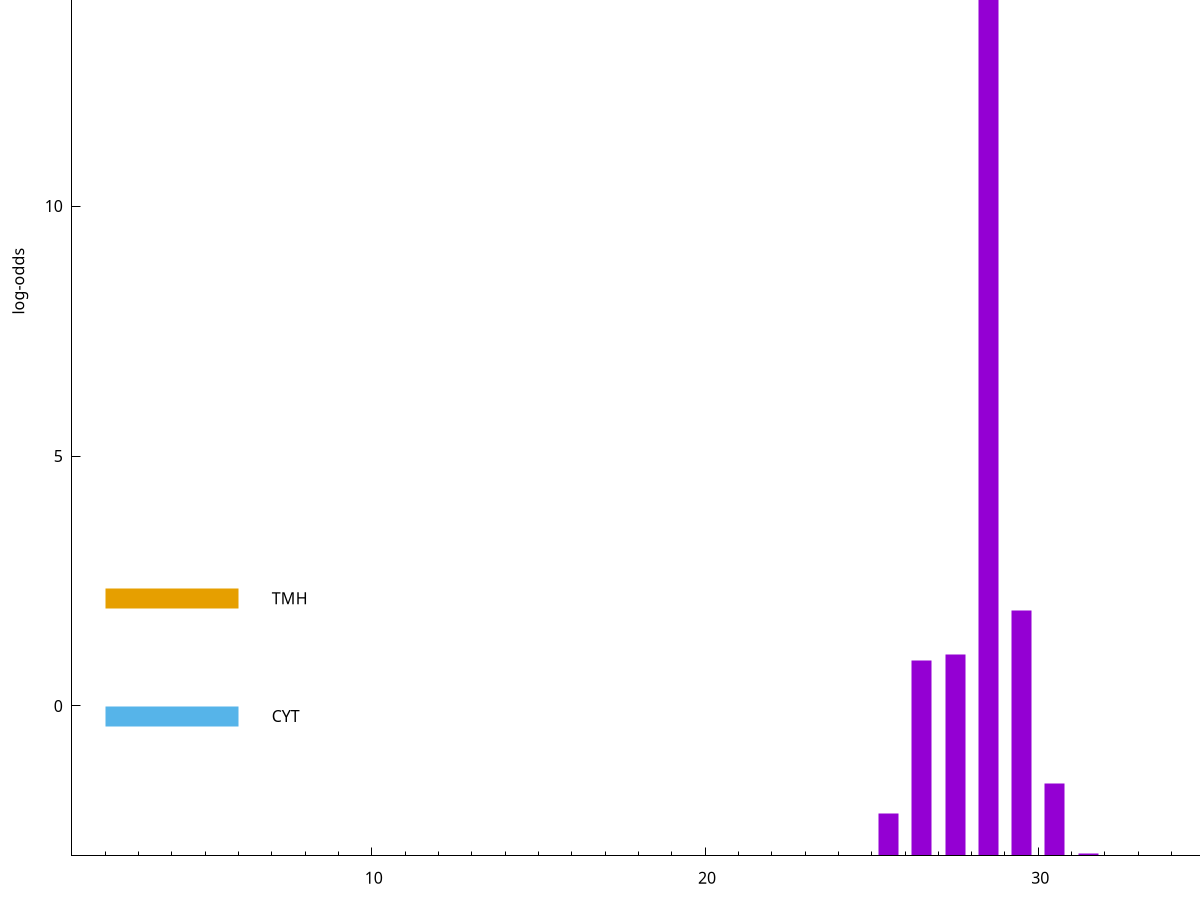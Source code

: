 set title "LipoP predictions for SRR5666496.gff"
set size 2., 1.4
set xrange [1:70] 
set mxtics 10
set yrange [-3:20]
set y2range [0:23]
set ylabel "log-odds"
set term postscript eps color solid "Helvetica" 30
set output "SRR5666496.gff10.eps"
set arrow from 2,18.0755 to 6,18.0755 nohead lt 1 lw 20
set label "SpI" at 7,18.0755
set arrow from 2,2.15326 to 6,2.15326 nohead lt 4 lw 20
set label "TMH" at 7,2.15326
set arrow from 2,-0.200913 to 6,-0.200913 nohead lt 3 lw 20
set label "CYT" at 7,-0.200913
set arrow from 2,18.0755 to 6,18.0755 nohead lt 1 lw 20
set label "SpI" at 7,18.0755
# NOTE: The scores below are the log-odds scores with the threshold
# NOTE: subtracted (a hack to make gnuplot make the histogram all
# NOTE: look nice).
plot "-" axes x1y2 title "" with impulses lt 1 lw 20
28.500000 21.075400
29.500000 4.909530
27.500000 4.037840
26.500000 3.918765
30.500000 1.451670
25.500000 0.852700
31.500000 0.045240
e
exit
